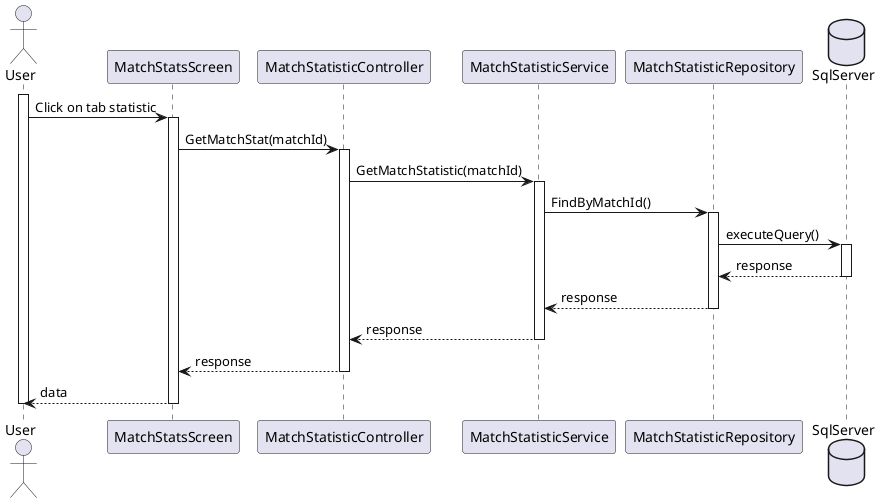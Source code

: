 @startuml View League Schedule (Guest)
actor User
participant MatchStatsScreen
participant MatchStatisticController
participant MatchStatisticService
participant MatchStatisticRepository
database SqlServer

activate User
    User -> MatchStatsScreen: Click on tab statistic
    activate MatchStatsScreen
        MatchStatsScreen -> MatchStatisticController: GetMatchStat(matchId)
        activate MatchStatisticController
            MatchStatisticController -> MatchStatisticService: GetMatchStatistic(matchId)
            activate MatchStatisticService
                MatchStatisticService -> MatchStatisticRepository: FindByMatchId()
                activate MatchStatisticRepository
                    MatchStatisticRepository -> SqlServer: executeQuery()
                    activate SqlServer
                        SqlServer --> MatchStatisticRepository : response
                    deactivate SqlServer
                    MatchStatisticRepository --> MatchStatisticService: response
                deactivate MatchStatisticRepository
                    MatchStatisticService --> MatchStatisticController: response
            deactivate MatchStatisticService
            MatchStatisticController --> MatchStatsScreen: response
        deactivate MatchStatisticController
        MatchStatsScreen --> User: data
    deactivate MatchStatsScreen
deactivate User 
@enduml